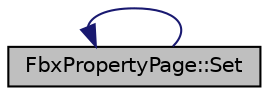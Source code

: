 digraph "FbxPropertyPage::Set"
{
  edge [fontname="Helvetica",fontsize="10",labelfontname="Helvetica",labelfontsize="10"];
  node [fontname="Helvetica",fontsize="10",shape=record];
  rankdir="LR";
  Node298 [label="FbxPropertyPage::Set",height=0.2,width=0.4,color="black", fillcolor="grey75", style="filled", fontcolor="black"];
  Node298 -> Node298 [dir="back",color="midnightblue",fontsize="10",style="solid",fontname="Helvetica"];
}
